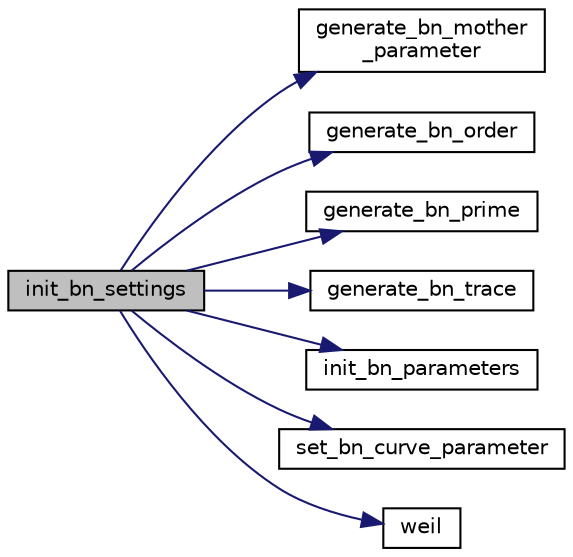 digraph "init_bn_settings"
{
  edge [fontname="Helvetica",fontsize="10",labelfontname="Helvetica",labelfontsize="10"];
  node [fontname="Helvetica",fontsize="10",shape=record];
  rankdir="LR";
  Node60 [label="init_bn_settings",height=0.2,width=0.4,color="black", fillcolor="grey75", style="filled", fontcolor="black"];
  Node60 -> Node61 [color="midnightblue",fontsize="10",style="solid",fontname="Helvetica"];
  Node61 [label="generate_bn_mother\l_parameter",height=0.2,width=0.4,color="black", fillcolor="white", style="filled",URL="$curve__settings_8h.html#a3d631b68c5a9a78e5e0af33be4881816"];
  Node60 -> Node62 [color="midnightblue",fontsize="10",style="solid",fontname="Helvetica"];
  Node62 [label="generate_bn_order",height=0.2,width=0.4,color="black", fillcolor="white", style="filled",URL="$curve__settings_8h.html#ad68e57a7d472d717193d4ca4331f23cf"];
  Node60 -> Node63 [color="midnightblue",fontsize="10",style="solid",fontname="Helvetica"];
  Node63 [label="generate_bn_prime",height=0.2,width=0.4,color="black", fillcolor="white", style="filled",URL="$curve__settings_8h.html#aa75121e0ce77955b8e552edc9dd4feb6"];
  Node60 -> Node64 [color="midnightblue",fontsize="10",style="solid",fontname="Helvetica"];
  Node64 [label="generate_bn_trace",height=0.2,width=0.4,color="black", fillcolor="white", style="filled",URL="$curve__settings_8h.html#aaad4de0748d6117b7f665e08dc7a4d24"];
  Node60 -> Node65 [color="midnightblue",fontsize="10",style="solid",fontname="Helvetica"];
  Node65 [label="init_bn_parameters",height=0.2,width=0.4,color="black", fillcolor="white", style="filled",URL="$curve__settings_8h.html#ade0e2bdf8e679d274e8382034652e9bf"];
  Node60 -> Node66 [color="midnightblue",fontsize="10",style="solid",fontname="Helvetica"];
  Node66 [label="set_bn_curve_parameter",height=0.2,width=0.4,color="black", fillcolor="white", style="filled",URL="$curve__settings_8h.html#a951b8514e53db0684c1e61fb3a1e10c4"];
  Node60 -> Node67 [color="midnightblue",fontsize="10",style="solid",fontname="Helvetica"];
  Node67 [label="weil",height=0.2,width=0.4,color="black", fillcolor="white", style="filled",URL="$curve__settings_8h.html#a7442b7929865235118e3abeb198fddcb"];
}

